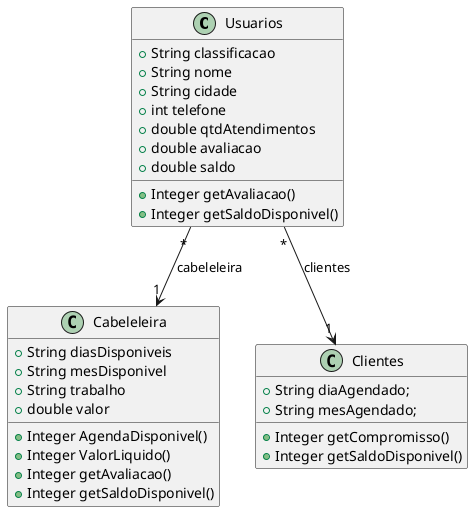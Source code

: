 @startuml Classe dos Usuários comuns

    class Usuarios{

        + String classificacao
        + String nome
        + String cidade
        + int telefone
        + double qtdAtendimentos
        + double avaliacao
        + double saldo
        + Integer getAvaliacao()
        + Integer getSaldoDisponivel()
    }

    class Cabeleleira{

        + String diasDisponiveis
        + String mesDisponivel
        + String trabalho
        + double valor
        + Integer AgendaDisponivel()
        + Integer ValorLiquido()
        + Integer getAvaliacao()
        + Integer getSaldoDisponivel()
    }

    class Clientes{

        + String diaAgendado;
        + String mesAgendado;
        + Integer getCompromisso()
        + Integer getSaldoDisponivel()

    }

    Usuarios "*" --> "1" Cabeleleira : cabeleleira
    Usuarios "*" --> "1" Clientes : clientes

@enduml